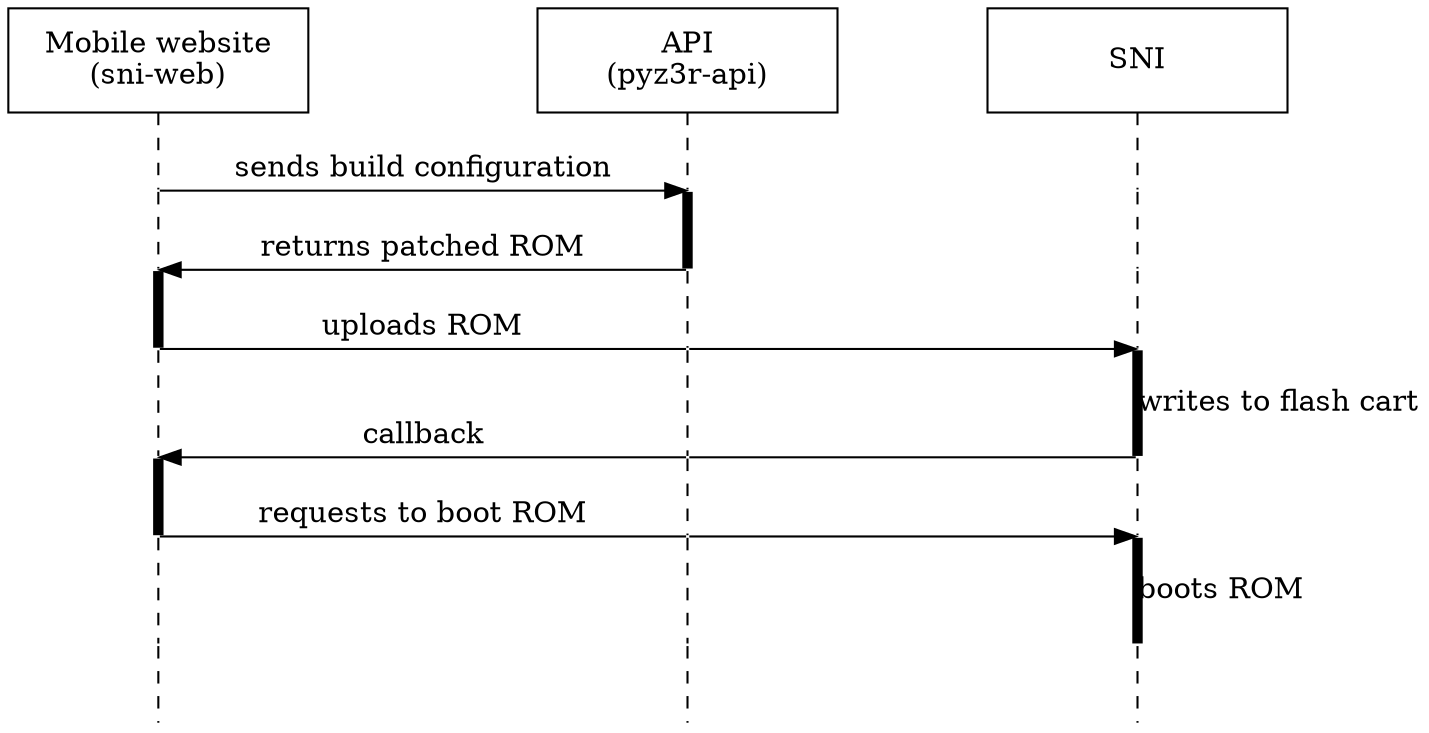 // https://stackoverflow.com/a/59363959/2115513

digraph SEQ_DIAGRAM {
    graph [overlap=true, splines=line, nodesep=1.0, ordering=out];
    edge [arrowhead=none];
    node [shape=none, width=0, height=0, label=""];

    {
        rank=same;
        node[shape=rectangle, height=0.7, width=2];
        mobile_website[label="Mobile website\n(sni-web)"];
        api[label="API\n(pyz3r-api)"];
        sni[label="SNI"];
    }
    // Draw vertical lines
    {
        edge [style=dashed, weight=6];
        mobile_website -> a1;
        a1 -> a2;
        a2 -> a3 [penwidth=5, style=solid];
        a3 -> a4;
        a4 -> a5 [penwidth=5, style=solid];
        a5 -> a6;
        a6 -> a7;
    }
    {
        edge [style=dashed, weight=6];
        api -> b1;
        b1 -> b2 [penwidth=5; style=solid];
        b2 -> b3;
        b3 -> b4;
        b4 -> b5;
        b5 -> b6;
        b6 -> b7;
    }
    {
        edge [style=dashed, weight=6];
        sni -> c1;
        c1-> c2;
        c2 -> c3;
        c3 -> c4 [label="writes to flash cart", penwidth=5, style=solid];
        c4 -> c5;
        c5 -> c6 [label="boots ROM", penwidth=5, style=solid];
        c6 -> c7;
    }

    { rank=same; a1 -> b1 [label="sends build configuration", arrowhead=normal]; }
    { rank=same; a2 -> b2 [label="returns patched ROM", arrowhead=normal, dir=back]; }
    { rank=same; a3 -> b3 [label="uploads ROM"]; b3 -> c3 [arrowhead=normal]; }
    { rank=same; a4 -> b4 [label="callback", arrowhead=normal, dir=back]; b4 -> c4; }
    { rank=same; a5 -> b5 [label="requests to boot ROM"]; b5 -> c5 [arrowhead=normal]; }
}

